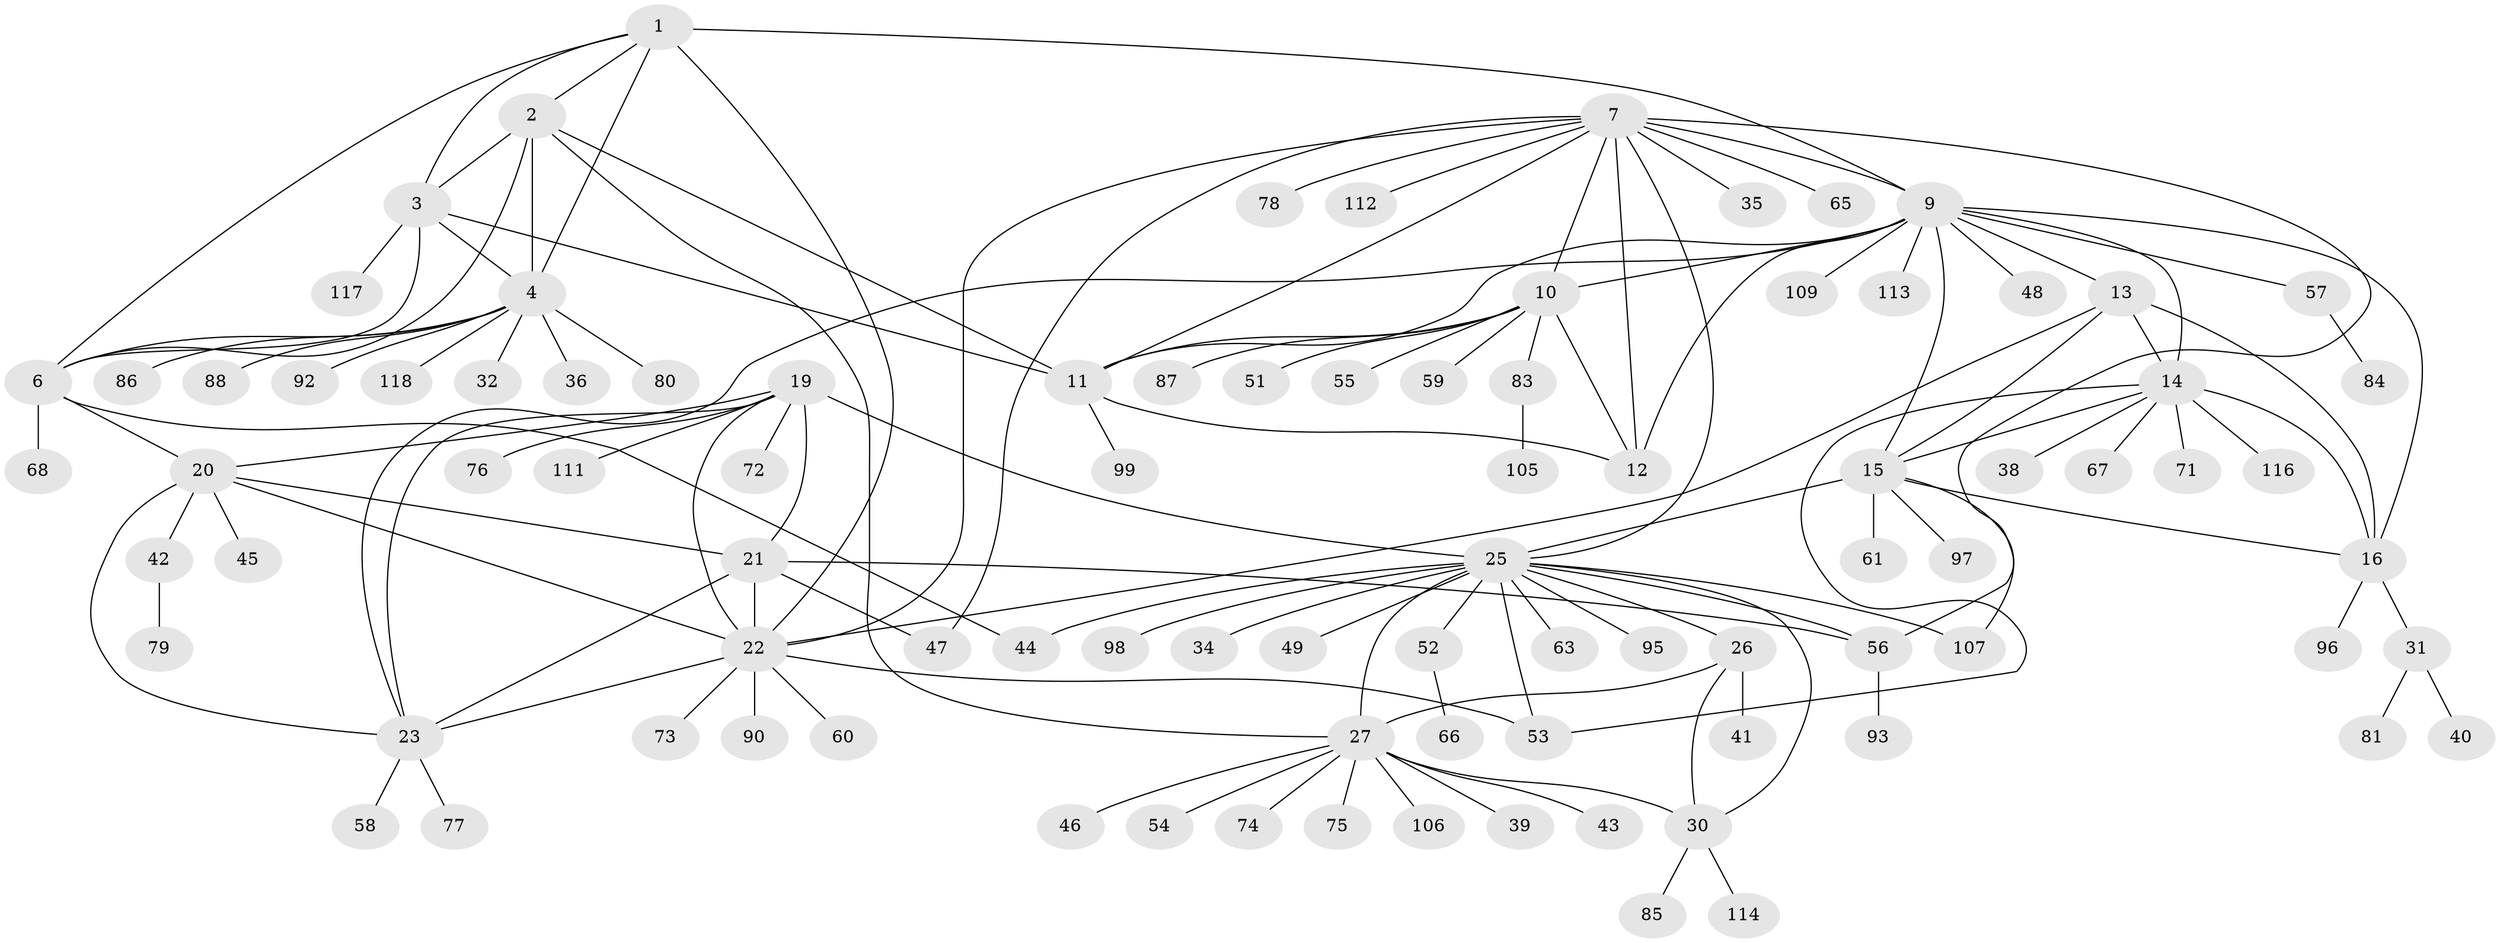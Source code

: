 // Generated by graph-tools (version 1.1) at 2025/52/02/27/25 19:52:20]
// undirected, 92 vertices, 134 edges
graph export_dot {
graph [start="1"]
  node [color=gray90,style=filled];
  1 [super="+91"];
  2;
  3 [super="+104"];
  4 [super="+5"];
  6 [super="+108"];
  7 [super="+8"];
  9 [super="+17"];
  10 [super="+110"];
  11 [super="+115"];
  12 [super="+33"];
  13 [super="+69"];
  14 [super="+64"];
  15 [super="+121"];
  16 [super="+18"];
  19 [super="+62"];
  20;
  21 [super="+37"];
  22 [super="+100"];
  23 [super="+24"];
  25 [super="+29"];
  26 [super="+102"];
  27 [super="+28"];
  30 [super="+50"];
  31;
  32;
  34;
  35;
  36;
  38;
  39;
  40 [super="+120"];
  41;
  42 [super="+101"];
  43;
  44;
  45;
  46 [super="+89"];
  47 [super="+94"];
  48;
  49;
  51;
  52;
  53 [super="+119"];
  54;
  55;
  56 [super="+70"];
  57;
  58;
  59;
  60;
  61;
  63;
  65;
  66;
  67;
  68;
  71;
  72;
  73;
  74;
  75;
  76 [super="+82"];
  77;
  78;
  79 [super="+103"];
  80;
  81;
  83;
  84;
  85;
  86;
  87;
  88;
  90;
  92;
  93;
  95;
  96;
  97;
  98;
  99;
  105;
  106;
  107;
  109;
  111;
  112;
  113;
  114;
  116;
  117;
  118;
  1 -- 2;
  1 -- 3;
  1 -- 4 [weight=2];
  1 -- 6;
  1 -- 9;
  1 -- 22;
  2 -- 3;
  2 -- 4 [weight=2];
  2 -- 6;
  2 -- 11;
  2 -- 27;
  3 -- 4 [weight=2];
  3 -- 6;
  3 -- 117;
  3 -- 11;
  4 -- 6 [weight=2];
  4 -- 80;
  4 -- 86;
  4 -- 88;
  4 -- 92;
  4 -- 118;
  4 -- 32;
  4 -- 36;
  6 -- 20;
  6 -- 44;
  6 -- 68;
  7 -- 9 [weight=2];
  7 -- 10 [weight=2];
  7 -- 11 [weight=2];
  7 -- 12 [weight=2];
  7 -- 22;
  7 -- 65;
  7 -- 35;
  7 -- 78;
  7 -- 112;
  7 -- 25;
  7 -- 47;
  7 -- 56;
  9 -- 10;
  9 -- 11;
  9 -- 12;
  9 -- 109;
  9 -- 13;
  9 -- 14;
  9 -- 15;
  9 -- 16 [weight=2];
  9 -- 48;
  9 -- 113;
  9 -- 23;
  9 -- 57;
  10 -- 11;
  10 -- 12;
  10 -- 51;
  10 -- 55;
  10 -- 59;
  10 -- 83;
  10 -- 87;
  11 -- 12;
  11 -- 99;
  13 -- 14;
  13 -- 15;
  13 -- 16 [weight=2];
  13 -- 22;
  14 -- 15;
  14 -- 16 [weight=2];
  14 -- 38;
  14 -- 53;
  14 -- 67;
  14 -- 116;
  14 -- 71;
  15 -- 16 [weight=2];
  15 -- 25;
  15 -- 61;
  15 -- 97;
  15 -- 107;
  16 -- 31;
  16 -- 96;
  19 -- 20;
  19 -- 21;
  19 -- 22;
  19 -- 23 [weight=2];
  19 -- 25;
  19 -- 72;
  19 -- 111;
  19 -- 76;
  20 -- 21;
  20 -- 22;
  20 -- 23 [weight=2];
  20 -- 42;
  20 -- 45;
  21 -- 22;
  21 -- 23 [weight=2];
  21 -- 47;
  21 -- 56;
  22 -- 23 [weight=2];
  22 -- 60;
  22 -- 73;
  22 -- 90;
  22 -- 53;
  23 -- 58;
  23 -- 77;
  25 -- 26 [weight=2];
  25 -- 27 [weight=4];
  25 -- 30 [weight=2];
  25 -- 34;
  25 -- 44;
  25 -- 49;
  25 -- 53;
  25 -- 56;
  25 -- 63;
  25 -- 95;
  25 -- 98;
  25 -- 107;
  25 -- 52;
  26 -- 27 [weight=2];
  26 -- 30;
  26 -- 41;
  27 -- 30 [weight=2];
  27 -- 74;
  27 -- 39;
  27 -- 106;
  27 -- 43;
  27 -- 75;
  27 -- 46;
  27 -- 54;
  30 -- 85;
  30 -- 114;
  31 -- 40;
  31 -- 81;
  42 -- 79;
  52 -- 66;
  56 -- 93;
  57 -- 84;
  83 -- 105;
}
